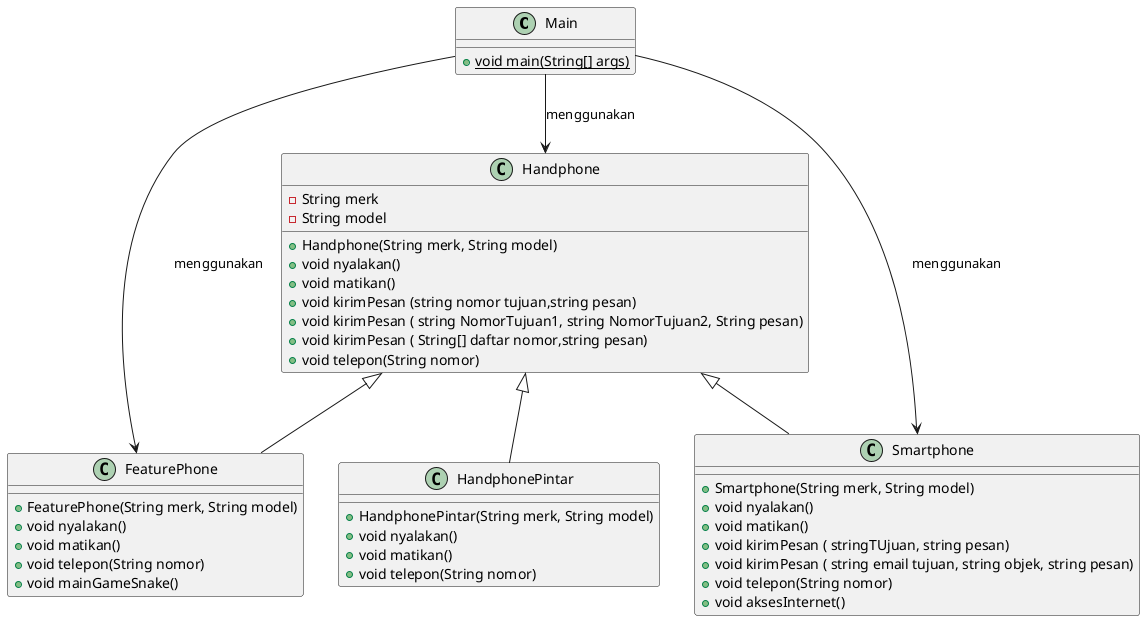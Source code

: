 @startuml
class Main {
    + {static} void main(String[] args)
}

class Handphone {
    - String merk
    - String model
    + Handphone(String merk, String model)
    + void nyalakan()
    + void matikan()
    + void kirimPesan (string nomor tujuan,string pesan)
    + void kirimPesan ( string NomorTujuan1, string NomorTujuan2, String pesan)
    + void kirimPesan ( String[] daftar nomor,string pesan)
    + void telepon(String nomor)
}

class HandphonePintar {
    + HandphonePintar(String merk, String model)
    + void nyalakan()
    + void matikan()
    + void telepon(String nomor)
}

class Smartphone {
    + Smartphone(String merk, String model)
    + void nyalakan()
    + void matikan()
    + void kirimPesan ( stringTUjuan, string pesan)
    + void kirimPesan ( string email tujuan, string objek, string pesan)
    + void telepon(String nomor)
    + void aksesInternet()
}

class FeaturePhone {
    + FeaturePhone(String merk, String model)
    + void nyalakan()
    + void matikan()
    + void telepon(String nomor)
    + void mainGameSnake()
}

Handphone <|-- HandphonePintar
Handphone <|-- Smartphone
Handphone <|-- FeaturePhone
Main --> Handphone : menggunakan
Main --> Smartphone : menggunakan
Main --> FeaturePhone : menggunakan
@enduml